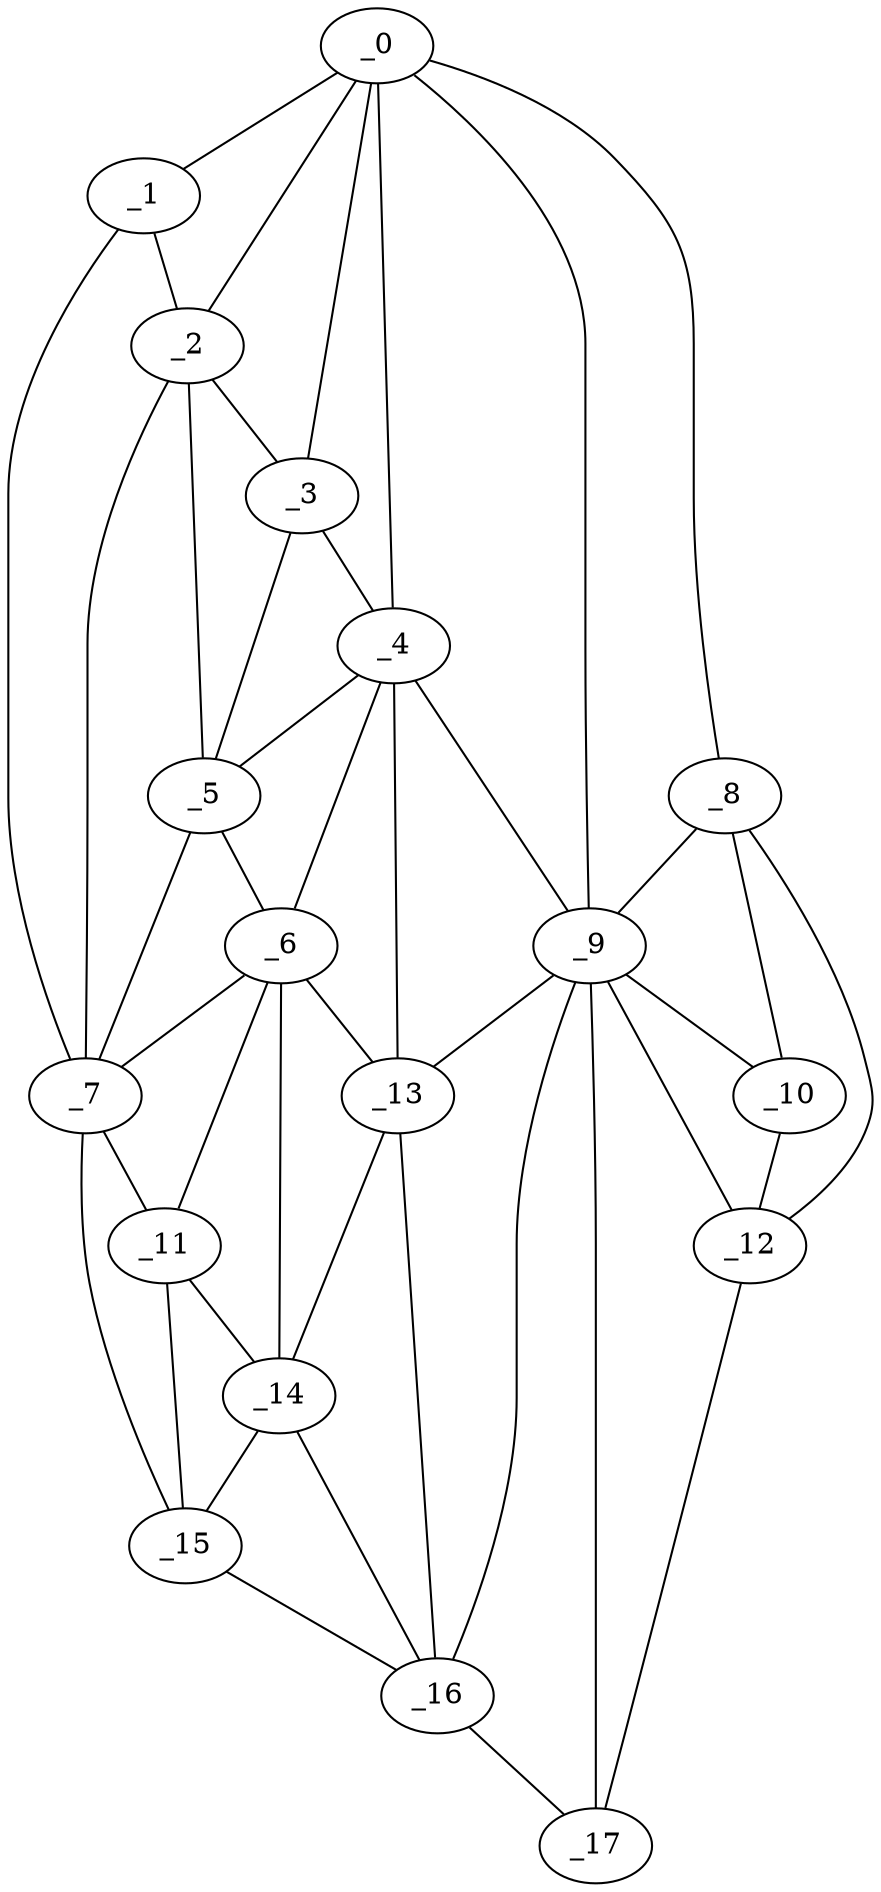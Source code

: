graph "obj55__115.gxl" {
	_0	 [x=29,
		y=50];
	_1	 [x=30,
		y=23];
	_0 -- _1	 [valence=1];
	_2	 [x=41,
		y=23];
	_0 -- _2	 [valence=1];
	_3	 [x=51,
		y=24];
	_0 -- _3	 [valence=2];
	_4	 [x=60,
		y=25];
	_0 -- _4	 [valence=2];
	_8	 [x=80,
		y=94];
	_0 -- _8	 [valence=1];
	_9	 [x=84,
		y=75];
	_0 -- _9	 [valence=2];
	_1 -- _2	 [valence=2];
	_7	 [x=73,
		y=10];
	_1 -- _7	 [valence=1];
	_2 -- _3	 [valence=1];
	_5	 [x=68,
		y=15];
	_2 -- _5	 [valence=2];
	_2 -- _7	 [valence=1];
	_3 -- _4	 [valence=1];
	_3 -- _5	 [valence=2];
	_4 -- _5	 [valence=1];
	_6	 [x=72,
		y=16];
	_4 -- _6	 [valence=2];
	_4 -- _9	 [valence=2];
	_13	 [x=99,
		y=41];
	_4 -- _13	 [valence=2];
	_5 -- _6	 [valence=2];
	_5 -- _7	 [valence=2];
	_6 -- _7	 [valence=2];
	_11	 [x=90,
		y=11];
	_6 -- _11	 [valence=1];
	_6 -- _13	 [valence=1];
	_14	 [x=100,
		y=18];
	_6 -- _14	 [valence=2];
	_7 -- _11	 [valence=2];
	_15	 [x=101,
		y=8];
	_7 -- _15	 [valence=1];
	_8 -- _9	 [valence=2];
	_10	 [x=84,
		y=86];
	_8 -- _10	 [valence=1];
	_12	 [x=98,
		y=87];
	_8 -- _12	 [valence=1];
	_9 -- _10	 [valence=2];
	_9 -- _12	 [valence=1];
	_9 -- _13	 [valence=2];
	_16	 [x=101,
		y=52];
	_9 -- _16	 [valence=2];
	_17	 [x=101,
		y=77];
	_9 -- _17	 [valence=1];
	_10 -- _12	 [valence=2];
	_11 -- _14	 [valence=2];
	_11 -- _15	 [valence=1];
	_12 -- _17	 [valence=1];
	_13 -- _14	 [valence=2];
	_13 -- _16	 [valence=2];
	_14 -- _15	 [valence=1];
	_14 -- _16	 [valence=2];
	_15 -- _16	 [valence=1];
	_16 -- _17	 [valence=1];
}
